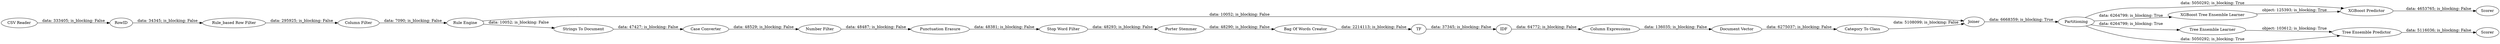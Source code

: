 digraph {
	"3301133703559370383_1" [label="CSV Reader"]
	"3301133703559370383_25" [label="XGBoost Predictor"]
	"3301133703559370383_15" [label=IDF]
	"3301133703559370383_19" [label=Joiner]
	"3301133703559370383_23" [label=Scorer]
	"3301133703559370383_22" [label="Tree Ensemble Predictor"]
	"3301133703559370383_5" [label="Column Filter"]
	"3301133703559370383_18" [label="Category To Class"]
	"3301133703559370383_2" [label="Rule_based Row Filter"]
	"3301133703559370383_17" [label="Document Vector"]
	"3301133703559370383_20" [label=Partitioning]
	"3301133703559370383_3" [label="Rule Engine"]
	"3301133703559370383_21" [label="Tree Ensemble Learner"]
	"3301133703559370383_6" [label="Strings To Document"]
	"3301133703559370383_16" [label="Column Expressions"]
	"3301133703559370383_10" [label="Punctuation Erasure"]
	"3301133703559370383_12" [label="Porter Stemmer"]
	"3301133703559370383_14" [label=TF]
	"3301133703559370383_26" [label=Scorer]
	"3301133703559370383_13" [label="Bag Of Words Creator"]
	"3301133703559370383_9" [label="Number Filter"]
	"3301133703559370383_8" [label="Case Converter"]
	"3301133703559370383_24" [label="XGBoost Tree Ensemble Learner"]
	"3301133703559370383_11" [label="Stop Word Filter"]
	"3301133703559370383_7" [label=RowID]
	"3301133703559370383_5" -> "3301133703559370383_3" [label="data: 7090; is_blocking: False"]
	"3301133703559370383_6" -> "3301133703559370383_8" [label="data: 47427; is_blocking: False"]
	"3301133703559370383_1" -> "3301133703559370383_7" [label="data: 333405; is_blocking: False"]
	"3301133703559370383_8" -> "3301133703559370383_9" [label="data: 48529; is_blocking: False"]
	"3301133703559370383_20" -> "3301133703559370383_25" [label="data: 5050292; is_blocking: True"]
	"3301133703559370383_3" -> "3301133703559370383_6" [label="data: 10052; is_blocking: False"]
	"3301133703559370383_20" -> "3301133703559370383_22" [label="data: 5050292; is_blocking: True"]
	"3301133703559370383_14" -> "3301133703559370383_15" [label="data: 37345; is_blocking: False"]
	"3301133703559370383_16" -> "3301133703559370383_17" [label="data: 136035; is_blocking: False"]
	"3301133703559370383_20" -> "3301133703559370383_24" [label="data: 6264799; is_blocking: True"]
	"3301133703559370383_9" -> "3301133703559370383_10" [label="data: 48487; is_blocking: False"]
	"3301133703559370383_17" -> "3301133703559370383_18" [label="data: 6275037; is_blocking: False"]
	"3301133703559370383_19" -> "3301133703559370383_20" [label="data: 6668359; is_blocking: True"]
	"3301133703559370383_2" -> "3301133703559370383_5" [label="data: 295925; is_blocking: False"]
	"3301133703559370383_12" -> "3301133703559370383_13" [label="data: 48290; is_blocking: False"]
	"3301133703559370383_24" -> "3301133703559370383_25" [label="object: 125393; is_blocking: True"]
	"3301133703559370383_11" -> "3301133703559370383_12" [label="data: 48293; is_blocking: False"]
	"3301133703559370383_15" -> "3301133703559370383_16" [label="data: 64772; is_blocking: False"]
	"3301133703559370383_3" -> "3301133703559370383_19" [label="data: 10052; is_blocking: False"]
	"3301133703559370383_22" -> "3301133703559370383_23" [label="data: 5116036; is_blocking: False"]
	"3301133703559370383_10" -> "3301133703559370383_11" [label="data: 48381; is_blocking: False"]
	"3301133703559370383_18" -> "3301133703559370383_19" [label="data: 5108099; is_blocking: False"]
	"3301133703559370383_13" -> "3301133703559370383_14" [label="data: 2214113; is_blocking: False"]
	"3301133703559370383_7" -> "3301133703559370383_2" [label="data: 34345; is_blocking: False"]
	"3301133703559370383_20" -> "3301133703559370383_21" [label="data: 6264799; is_blocking: True"]
	"3301133703559370383_21" -> "3301133703559370383_22" [label="object: 103612; is_blocking: True"]
	"3301133703559370383_25" -> "3301133703559370383_26" [label="data: 4653765; is_blocking: False"]
	rankdir=LR
}
